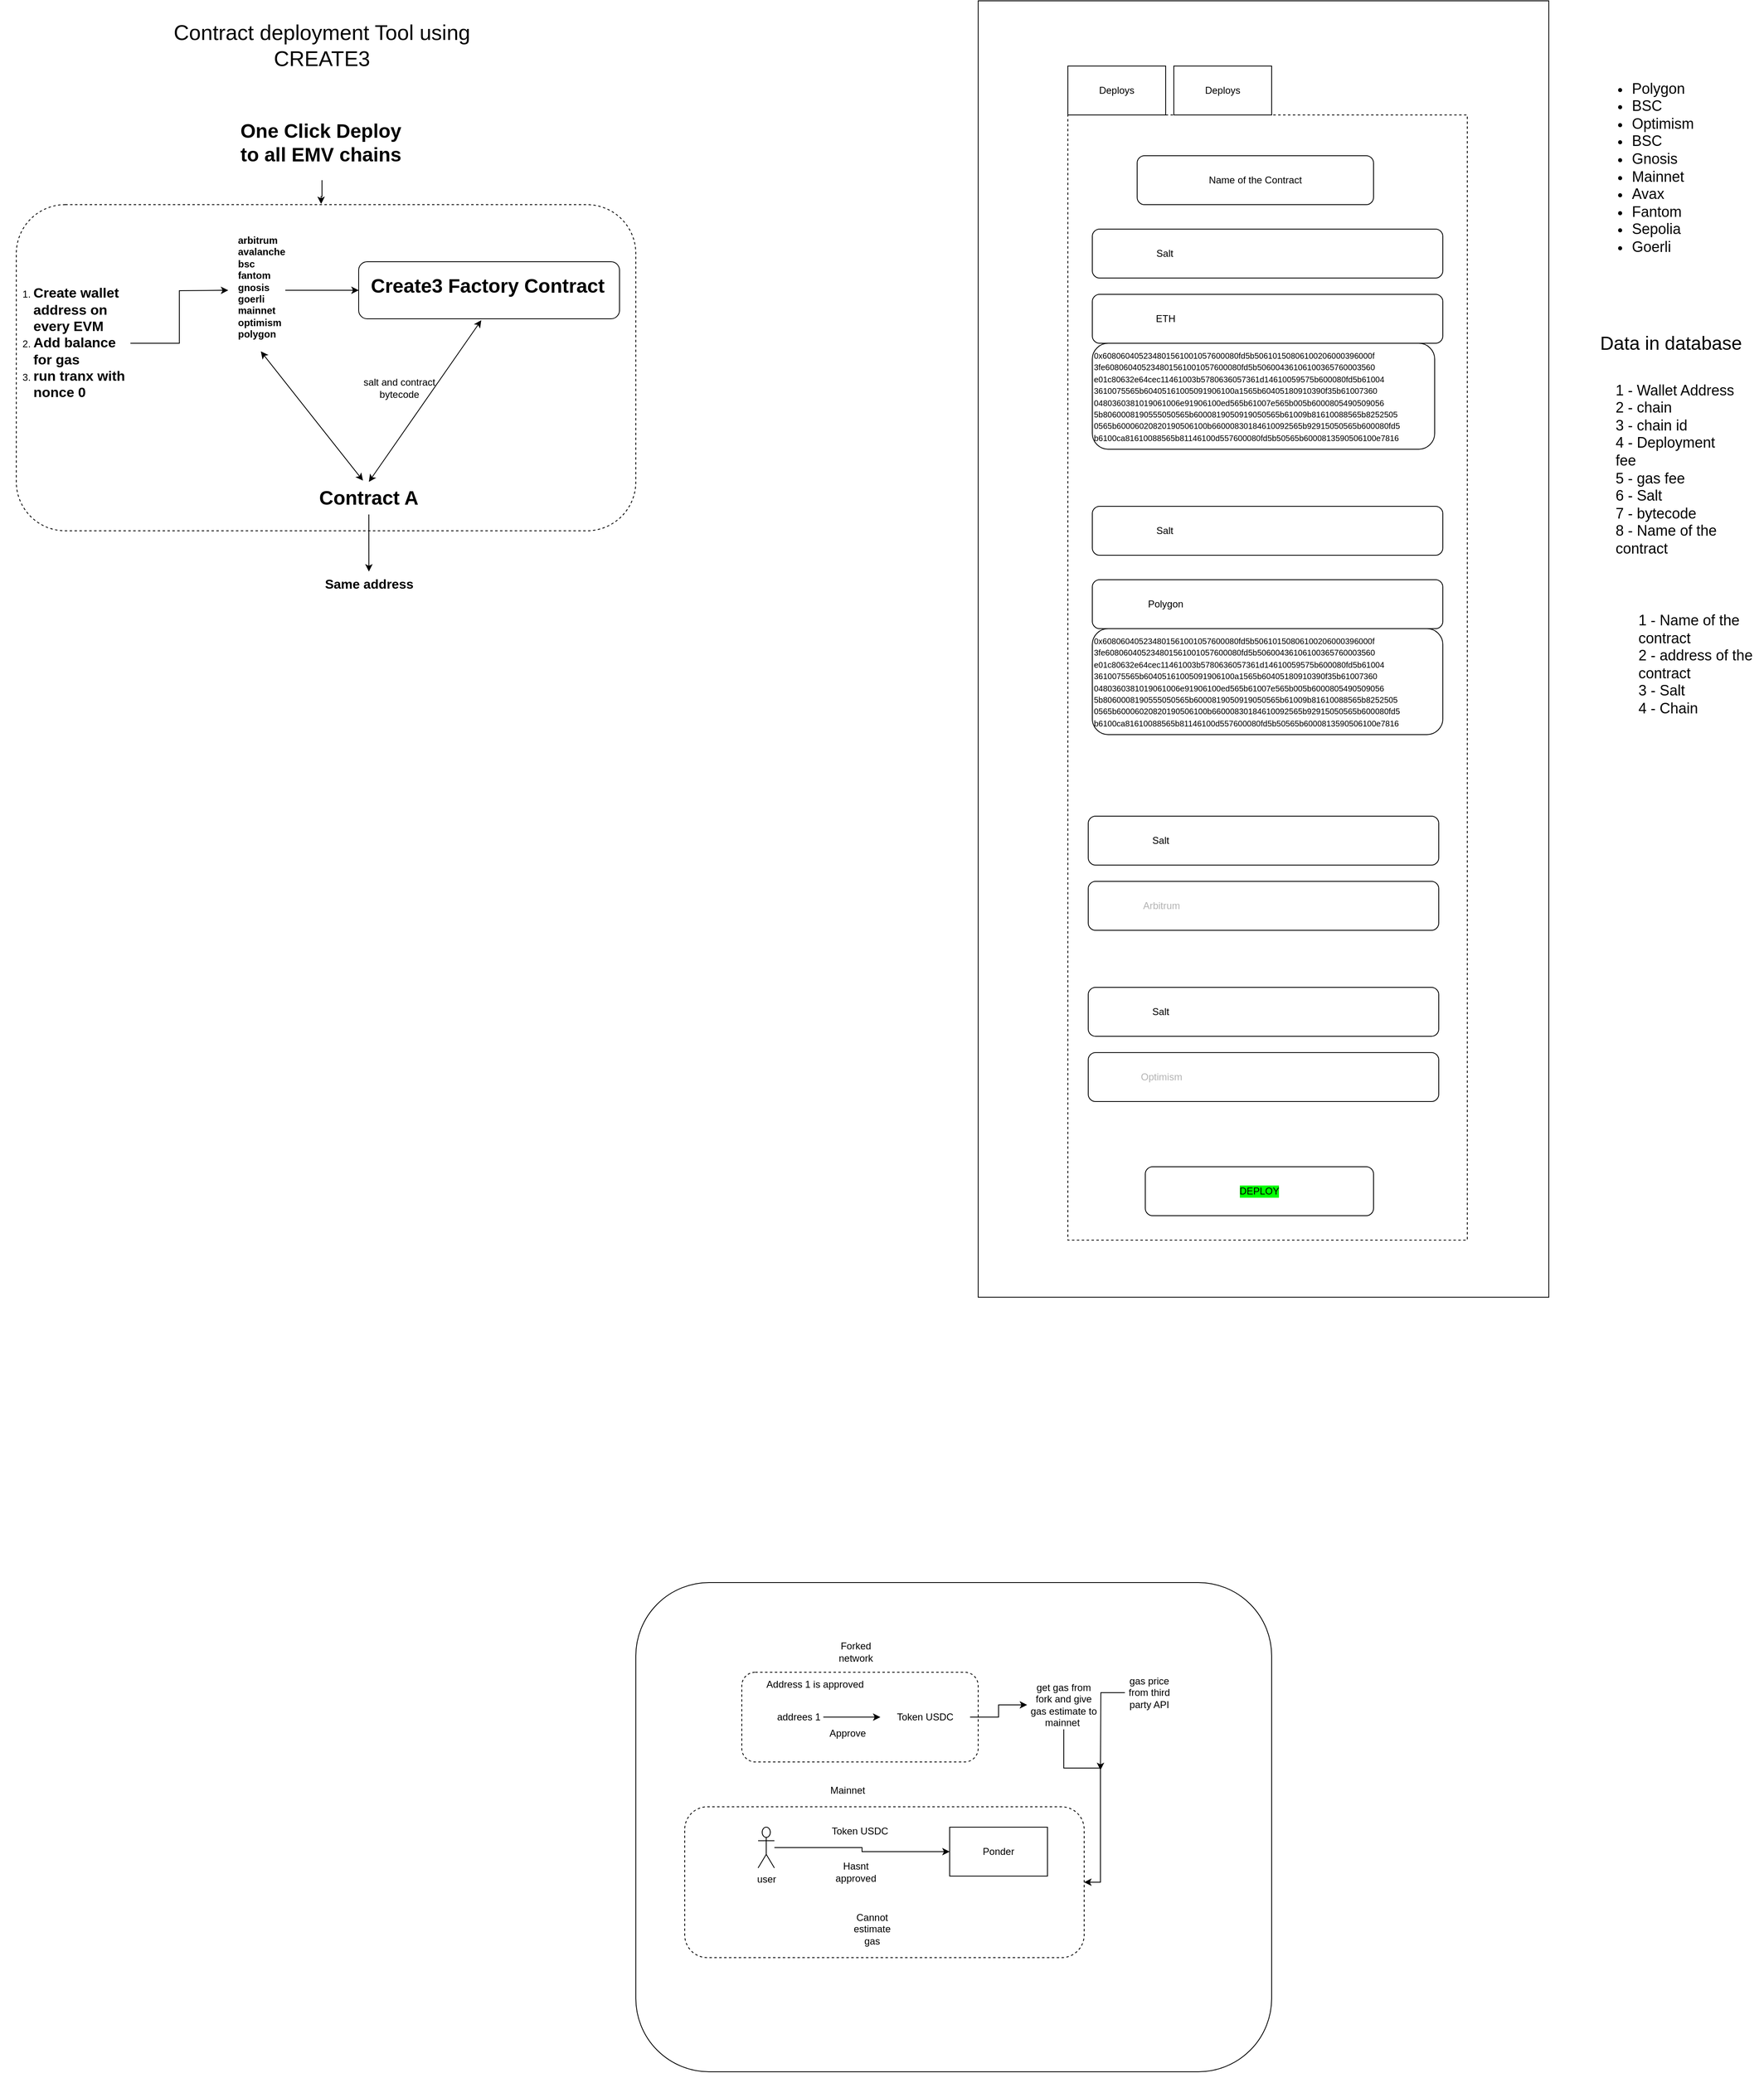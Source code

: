 <mxfile version="21.6.1" type="github">
  <diagram name="Page-1" id="D8mtQJCvIUCq3xoTe9Ai">
    <mxGraphModel dx="1823" dy="989" grid="1" gridSize="10" guides="1" tooltips="1" connect="1" arrows="1" fold="1" page="1" pageScale="1" pageWidth="850" pageHeight="1100" math="0" shadow="0">
      <root>
        <mxCell id="0" />
        <mxCell id="1" parent="0" />
        <mxCell id="dkr8_Tg4KHfwahkTjWX6-1" value="" style="rounded=1;whiteSpace=wrap;html=1;" parent="1" vertex="1">
          <mxGeometry x="830" y="1960" width="780" height="600" as="geometry" />
        </mxCell>
        <mxCell id="dkr8_Tg4KHfwahkTjWX6-7" value="" style="rounded=1;whiteSpace=wrap;html=1;fillColor=none;dashed=1;" parent="1" vertex="1">
          <mxGeometry x="960" y="2070" width="290" height="110" as="geometry" />
        </mxCell>
        <mxCell id="e5trn_ajBI5a_qGK76ur-21" value="" style="rounded=1;whiteSpace=wrap;html=1;fillColor=none;dashed=1;" parent="1" vertex="1">
          <mxGeometry x="70" y="270" width="760" height="400" as="geometry" />
        </mxCell>
        <mxCell id="Rp_fgitV3uWehaf2HcM2-1" value="&lt;font style=&quot;font-size: 26px;&quot;&gt;Contract deployment Tool using CREATE3&lt;/font&gt;" style="text;html=1;strokeColor=none;fillColor=none;align=center;verticalAlign=middle;whiteSpace=wrap;rounded=0;" parent="1" vertex="1">
          <mxGeometry x="250" y="30" width="390" height="90" as="geometry" />
        </mxCell>
        <mxCell id="e5trn_ajBI5a_qGK76ur-25" value="" style="edgeStyle=orthogonalEdgeStyle;rounded=0;orthogonalLoop=1;jettySize=auto;html=1;" parent="1" source="3Xp0vNJ-y2MnxwoDZw0I-2" target="e5trn_ajBI5a_qGK76ur-15" edge="1">
          <mxGeometry relative="1" as="geometry" />
        </mxCell>
        <mxCell id="3Xp0vNJ-y2MnxwoDZw0I-2" value="&lt;h1&gt;Contract A&lt;/h1&gt;" style="text;html=1;strokeColor=none;fillColor=none;spacing=5;spacingTop=-20;whiteSpace=wrap;overflow=hidden;rounded=0;align=center;" parent="1" vertex="1">
          <mxGeometry x="410" y="610" width="185" height="40" as="geometry" />
        </mxCell>
        <mxCell id="e5trn_ajBI5a_qGK76ur-11" style="edgeStyle=orthogonalEdgeStyle;rounded=0;orthogonalLoop=1;jettySize=auto;html=1;" parent="1" source="e5trn_ajBI5a_qGK76ur-2" edge="1">
          <mxGeometry relative="1" as="geometry">
            <mxPoint x="330" y="375" as="targetPoint" />
          </mxGeometry>
        </mxCell>
        <mxCell id="e5trn_ajBI5a_qGK76ur-2" value="&lt;ol&gt;&lt;li style=&quot;text-align: left;&quot;&gt;&lt;b&gt;&lt;font style=&quot;font-size: 17px;&quot;&gt;Create wallet address on every EVM &lt;/font&gt;&lt;/b&gt;&lt;/li&gt;&lt;li style=&quot;text-align: left;&quot;&gt;&lt;b&gt;&lt;font style=&quot;font-size: 17px;&quot;&gt;Add balance for gas&lt;/font&gt;&lt;/b&gt;&lt;/li&gt;&lt;li style=&quot;text-align: left;&quot;&gt;&lt;b&gt;&lt;font style=&quot;font-size: 17px;&quot;&gt;&lt;b style=&quot;border-color: var(--border-color); font-size: 12px;&quot;&gt;&lt;font style=&quot;border-color: var(--border-color); font-size: 17px;&quot;&gt;run tranx with nonce 0&lt;/font&gt;&lt;/b&gt;&lt;/font&gt;&lt;/b&gt;&lt;/li&gt;&lt;/ol&gt;" style="text;html=1;strokeColor=none;fillColor=none;align=center;verticalAlign=middle;whiteSpace=wrap;rounded=0;" parent="1" vertex="1">
          <mxGeometry x="50" y="300" width="160" height="280" as="geometry" />
        </mxCell>
        <mxCell id="e5trn_ajBI5a_qGK76ur-12" style="edgeStyle=orthogonalEdgeStyle;rounded=0;orthogonalLoop=1;jettySize=auto;html=1;entryX=0;entryY=0.5;entryDx=0;entryDy=0;" parent="1" source="e5trn_ajBI5a_qGK76ur-7" target="e5trn_ajBI5a_qGK76ur-3" edge="1">
          <mxGeometry relative="1" as="geometry" />
        </mxCell>
        <mxCell id="e5trn_ajBI5a_qGK76ur-7" value="arbitrum&#xa;avalanche&#xa;bsc&#xa;fantom&#xa;gnosis&#xa;goerli&#xa;mainnet&#xa;optimism&#xa;polygon" style="text;whiteSpace=wrap;fontStyle=1" parent="1" vertex="1">
          <mxGeometry x="340" y="300" width="60" height="150" as="geometry" />
        </mxCell>
        <mxCell id="e5trn_ajBI5a_qGK76ur-9" value="" style="group" parent="1" vertex="1" connectable="0">
          <mxGeometry x="490" y="340" width="360" height="70" as="geometry" />
        </mxCell>
        <mxCell id="3Xp0vNJ-y2MnxwoDZw0I-1" value="&lt;h1&gt;Create3 Factory Contract&lt;/h1&gt;" style="text;html=1;strokeColor=none;fillColor=none;spacing=5;spacingTop=-20;whiteSpace=wrap;overflow=hidden;rounded=0;" parent="e5trn_ajBI5a_qGK76ur-9" vertex="1">
          <mxGeometry x="10" y="10" width="350" height="60" as="geometry" />
        </mxCell>
        <mxCell id="e5trn_ajBI5a_qGK76ur-3" value="" style="rounded=1;whiteSpace=wrap;html=1;fillColor=none;" parent="e5trn_ajBI5a_qGK76ur-9" vertex="1">
          <mxGeometry width="320" height="70" as="geometry" />
        </mxCell>
        <mxCell id="e5trn_ajBI5a_qGK76ur-14" value="salt and contract bytecode" style="text;html=1;strokeColor=none;fillColor=none;align=center;verticalAlign=middle;whiteSpace=wrap;rounded=0;" parent="1" vertex="1">
          <mxGeometry x="480" y="480" width="120" height="30" as="geometry" />
        </mxCell>
        <mxCell id="e5trn_ajBI5a_qGK76ur-15" value="&lt;b&gt;&lt;font style=&quot;font-size: 16px;&quot;&gt;Same address&lt;/font&gt;&lt;/b&gt;" style="text;html=1;strokeColor=none;fillColor=none;align=center;verticalAlign=middle;whiteSpace=wrap;rounded=0;" parent="1" vertex="1">
          <mxGeometry x="438.75" y="720" width="127.5" height="30" as="geometry" />
        </mxCell>
        <mxCell id="e5trn_ajBI5a_qGK76ur-19" value="" style="endArrow=classic;startArrow=classic;html=1;rounded=0;entryX=0.47;entryY=1.025;entryDx=0;entryDy=0;entryPerimeter=0;exitX=0.5;exitY=0;exitDx=0;exitDy=0;" parent="1" source="3Xp0vNJ-y2MnxwoDZw0I-2" target="e5trn_ajBI5a_qGK76ur-3" edge="1">
          <mxGeometry width="50" height="50" relative="1" as="geometry">
            <mxPoint x="640" y="610" as="sourcePoint" />
            <mxPoint x="690" y="560" as="targetPoint" />
          </mxGeometry>
        </mxCell>
        <mxCell id="e5trn_ajBI5a_qGK76ur-23" style="edgeStyle=orthogonalEdgeStyle;rounded=0;orthogonalLoop=1;jettySize=auto;html=1;entryX=0.492;entryY=-0.002;entryDx=0;entryDy=0;entryPerimeter=0;" parent="1" source="e5trn_ajBI5a_qGK76ur-22" target="e5trn_ajBI5a_qGK76ur-21" edge="1">
          <mxGeometry relative="1" as="geometry" />
        </mxCell>
        <mxCell id="e5trn_ajBI5a_qGK76ur-22" value="&lt;h1&gt;One Click Deploy to all EMV chains&lt;/h1&gt;" style="text;html=1;strokeColor=none;fillColor=none;spacing=5;spacingTop=-20;whiteSpace=wrap;overflow=hidden;rounded=0;" parent="1" vertex="1">
          <mxGeometry x="340" y="160" width="210" height="80" as="geometry" />
        </mxCell>
        <mxCell id="e5trn_ajBI5a_qGK76ur-24" value="" style="endArrow=classic;startArrow=classic;html=1;rounded=0;entryX=0.5;entryY=1;entryDx=0;entryDy=0;exitX=0.461;exitY=-0.038;exitDx=0;exitDy=0;exitPerimeter=0;" parent="1" source="3Xp0vNJ-y2MnxwoDZw0I-2" target="e5trn_ajBI5a_qGK76ur-7" edge="1">
          <mxGeometry width="50" height="50" relative="1" as="geometry">
            <mxPoint x="513" y="620" as="sourcePoint" />
            <mxPoint x="650" y="422" as="targetPoint" />
          </mxGeometry>
        </mxCell>
        <mxCell id="e5trn_ajBI5a_qGK76ur-26" value="" style="rounded=0;whiteSpace=wrap;html=1;" parent="1" vertex="1">
          <mxGeometry x="1250" y="20" width="700" height="1590" as="geometry" />
        </mxCell>
        <mxCell id="e5trn_ajBI5a_qGK76ur-27" value="" style="rounded=1;whiteSpace=wrap;html=1;" parent="1" vertex="1">
          <mxGeometry x="1390" y="380" width="430" height="60" as="geometry" />
        </mxCell>
        <mxCell id="e5trn_ajBI5a_qGK76ur-28" value="" style="rounded=1;whiteSpace=wrap;html=1;" parent="1" vertex="1">
          <mxGeometry x="1390" y="730" width="430" height="60" as="geometry" />
        </mxCell>
        <mxCell id="e5trn_ajBI5a_qGK76ur-29" value="" style="rounded=1;whiteSpace=wrap;html=1;" parent="1" vertex="1">
          <mxGeometry x="1385" y="1100" width="430" height="60" as="geometry" />
        </mxCell>
        <mxCell id="e5trn_ajBI5a_qGK76ur-30" value="" style="rounded=1;whiteSpace=wrap;html=1;" parent="1" vertex="1">
          <mxGeometry x="1385" y="1310" width="430" height="60" as="geometry" />
        </mxCell>
        <mxCell id="e5trn_ajBI5a_qGK76ur-31" value="ETH" style="text;html=1;strokeColor=none;fillColor=none;align=center;verticalAlign=middle;whiteSpace=wrap;rounded=0;" parent="1" vertex="1">
          <mxGeometry x="1450" y="395" width="60" height="30" as="geometry" />
        </mxCell>
        <mxCell id="e5trn_ajBI5a_qGK76ur-33" value="Polygon" style="text;html=1;strokeColor=none;fillColor=none;align=center;verticalAlign=middle;whiteSpace=wrap;rounded=0;" parent="1" vertex="1">
          <mxGeometry x="1450" y="745" width="60" height="30" as="geometry" />
        </mxCell>
        <mxCell id="e5trn_ajBI5a_qGK76ur-34" value="Arbitrum" style="text;html=1;strokeColor=none;fillColor=none;align=center;verticalAlign=middle;whiteSpace=wrap;rounded=0;fontColor=#B3B3B3;" parent="1" vertex="1">
          <mxGeometry x="1445" y="1115" width="60" height="30" as="geometry" />
        </mxCell>
        <mxCell id="e5trn_ajBI5a_qGK76ur-36" value="&lt;font style=&quot;font-size: 10px;&quot;&gt;0x608060405234801561001057600080fd5b50610150806100206000396000f&lt;br&gt;3fe608060405234801561001057600080fd5b50600436106100365760003560&lt;br&gt;e01c80632e64cec11461003b5780636057361d14610059575b600080fd5b61004&lt;br&gt;3610075565b60405161005091906100a1565b60405180910390f35b61007360&lt;br&gt;0480360381019061006e91906100ed565b61007e565b005b6000805490509056&lt;br&gt;5b8060008190555050565b6000819050919050565b61009b81610088565b8252505&lt;br&gt;0565b60006020820190506100b66000830184610092565b92915050565b600080fd5&lt;br&gt;b6100ca81610088565b81146100d557600080fd5b50565b6000813590506100e7816&lt;/font&gt;" style="rounded=1;whiteSpace=wrap;html=1;align=left;" parent="1" vertex="1">
          <mxGeometry x="1390" y="440" width="420" height="130" as="geometry" />
        </mxCell>
        <mxCell id="e5trn_ajBI5a_qGK76ur-38" value="&lt;font style=&quot;font-size: 10px;&quot;&gt;0x608060405234801561001057600080fd5b50610150806100206000396000f&lt;br&gt;3fe608060405234801561001057600080fd5b50600436106100365760003560&lt;br&gt;e01c80632e64cec11461003b5780636057361d14610059575b600080fd5b61004&lt;br&gt;3610075565b60405161005091906100a1565b60405180910390f35b61007360&lt;br&gt;0480360381019061006e91906100ed565b61007e565b005b6000805490509056&lt;br&gt;5b8060008190555050565b6000819050919050565b61009b81610088565b8252505&lt;br&gt;0565b60006020820190506100b66000830184610092565b92915050565b600080fd5&lt;br&gt;b6100ca81610088565b81146100d557600080fd5b50565b6000813590506100e7816&lt;/font&gt;" style="rounded=1;whiteSpace=wrap;html=1;align=left;" parent="1" vertex="1">
          <mxGeometry x="1390" y="790" width="430" height="130" as="geometry" />
        </mxCell>
        <mxCell id="e5trn_ajBI5a_qGK76ur-39" value="Optimism" style="text;html=1;strokeColor=none;fillColor=none;align=center;verticalAlign=middle;whiteSpace=wrap;rounded=0;fontColor=#B3B3B3;" parent="1" vertex="1">
          <mxGeometry x="1445" y="1325" width="60" height="30" as="geometry" />
        </mxCell>
        <mxCell id="e5trn_ajBI5a_qGK76ur-40" value="&lt;span style=&quot;&quot;&gt;DEPLOY&lt;/span&gt;" style="rounded=1;whiteSpace=wrap;html=1;labelBackgroundColor=#00FF00;" parent="1" vertex="1">
          <mxGeometry x="1455" y="1450" width="280" height="60" as="geometry" />
        </mxCell>
        <mxCell id="dkr8_Tg4KHfwahkTjWX6-4" style="edgeStyle=orthogonalEdgeStyle;rounded=0;orthogonalLoop=1;jettySize=auto;html=1;" parent="1" source="dkr8_Tg4KHfwahkTjWX6-2" target="dkr8_Tg4KHfwahkTjWX6-3" edge="1">
          <mxGeometry relative="1" as="geometry" />
        </mxCell>
        <mxCell id="dkr8_Tg4KHfwahkTjWX6-2" value="addrees 1" style="text;html=1;strokeColor=none;fillColor=none;align=center;verticalAlign=middle;whiteSpace=wrap;rounded=0;" parent="1" vertex="1">
          <mxGeometry x="1000" y="2110" width="60" height="30" as="geometry" />
        </mxCell>
        <mxCell id="dkr8_Tg4KHfwahkTjWX6-20" style="edgeStyle=orthogonalEdgeStyle;rounded=0;orthogonalLoop=1;jettySize=auto;html=1;" parent="1" source="dkr8_Tg4KHfwahkTjWX6-3" target="dkr8_Tg4KHfwahkTjWX6-19" edge="1">
          <mxGeometry relative="1" as="geometry" />
        </mxCell>
        <mxCell id="dkr8_Tg4KHfwahkTjWX6-3" value="Token USDC" style="text;html=1;strokeColor=none;fillColor=none;align=center;verticalAlign=middle;whiteSpace=wrap;rounded=0;" parent="1" vertex="1">
          <mxGeometry x="1130" y="2110" width="110" height="30" as="geometry" />
        </mxCell>
        <mxCell id="dkr8_Tg4KHfwahkTjWX6-5" value="Approve" style="text;html=1;strokeColor=none;fillColor=none;align=center;verticalAlign=middle;whiteSpace=wrap;rounded=0;" parent="1" vertex="1">
          <mxGeometry x="1060" y="2130" width="60" height="30" as="geometry" />
        </mxCell>
        <mxCell id="dkr8_Tg4KHfwahkTjWX6-10" style="edgeStyle=orthogonalEdgeStyle;rounded=0;orthogonalLoop=1;jettySize=auto;html=1;entryX=0;entryY=0.5;entryDx=0;entryDy=0;" parent="1" source="dkr8_Tg4KHfwahkTjWX6-6" target="dkr8_Tg4KHfwahkTjWX6-9" edge="1">
          <mxGeometry relative="1" as="geometry" />
        </mxCell>
        <mxCell id="dkr8_Tg4KHfwahkTjWX6-6" value="user" style="shape=umlActor;verticalLabelPosition=bottom;verticalAlign=top;html=1;outlineConnect=0;" parent="1" vertex="1">
          <mxGeometry x="980" y="2260" width="20" height="50" as="geometry" />
        </mxCell>
        <mxCell id="dkr8_Tg4KHfwahkTjWX6-9" value="Ponder" style="rounded=0;whiteSpace=wrap;html=1;" parent="1" vertex="1">
          <mxGeometry x="1215" y="2260" width="120" height="60" as="geometry" />
        </mxCell>
        <mxCell id="dkr8_Tg4KHfwahkTjWX6-11" value="Token USDC" style="text;html=1;strokeColor=none;fillColor=none;align=center;verticalAlign=middle;whiteSpace=wrap;rounded=0;" parent="1" vertex="1">
          <mxGeometry x="1050" y="2250" width="110" height="30" as="geometry" />
        </mxCell>
        <mxCell id="dkr8_Tg4KHfwahkTjWX6-12" value="Cannot estimate gas" style="text;html=1;strokeColor=none;fillColor=none;align=center;verticalAlign=middle;whiteSpace=wrap;rounded=0;" parent="1" vertex="1">
          <mxGeometry x="1090" y="2370" width="60" height="30" as="geometry" />
        </mxCell>
        <mxCell id="dkr8_Tg4KHfwahkTjWX6-13" value="Hasnt approved" style="text;html=1;strokeColor=none;fillColor=none;align=center;verticalAlign=middle;whiteSpace=wrap;rounded=0;" parent="1" vertex="1">
          <mxGeometry x="1070" y="2300" width="60" height="30" as="geometry" />
        </mxCell>
        <mxCell id="dkr8_Tg4KHfwahkTjWX6-14" value="" style="rounded=1;whiteSpace=wrap;html=1;fillColor=none;dashed=1;" parent="1" vertex="1">
          <mxGeometry x="890" y="2235" width="490" height="185" as="geometry" />
        </mxCell>
        <mxCell id="dkr8_Tg4KHfwahkTjWX6-15" value="Forked network" style="text;html=1;strokeColor=none;fillColor=none;align=center;verticalAlign=middle;whiteSpace=wrap;rounded=0;" parent="1" vertex="1">
          <mxGeometry x="1070" y="2030" width="60" height="30" as="geometry" />
        </mxCell>
        <mxCell id="dkr8_Tg4KHfwahkTjWX6-16" value="Mainnet" style="text;html=1;strokeColor=none;fillColor=none;align=center;verticalAlign=middle;whiteSpace=wrap;rounded=0;" parent="1" vertex="1">
          <mxGeometry x="1060" y="2200" width="60" height="30" as="geometry" />
        </mxCell>
        <mxCell id="dkr8_Tg4KHfwahkTjWX6-17" value="Address 1 is approved" style="text;html=1;strokeColor=none;fillColor=none;align=center;verticalAlign=middle;whiteSpace=wrap;rounded=0;" parent="1" vertex="1">
          <mxGeometry x="960" y="2070" width="180" height="30" as="geometry" />
        </mxCell>
        <mxCell id="dkr8_Tg4KHfwahkTjWX6-21" style="edgeStyle=orthogonalEdgeStyle;rounded=0;orthogonalLoop=1;jettySize=auto;html=1;entryX=1;entryY=0.5;entryDx=0;entryDy=0;" parent="1" source="dkr8_Tg4KHfwahkTjWX6-19" target="dkr8_Tg4KHfwahkTjWX6-14" edge="1">
          <mxGeometry relative="1" as="geometry" />
        </mxCell>
        <mxCell id="dkr8_Tg4KHfwahkTjWX6-19" value="get gas from fork and give gas estimate to mainnet&amp;nbsp;" style="text;html=1;strokeColor=none;fillColor=none;align=center;verticalAlign=middle;whiteSpace=wrap;rounded=0;" parent="1" vertex="1">
          <mxGeometry x="1310" y="2080" width="90" height="60" as="geometry" />
        </mxCell>
        <mxCell id="VrB6vBWwaerGXArzD-ox-2" style="edgeStyle=orthogonalEdgeStyle;rounded=0;orthogonalLoop=1;jettySize=auto;html=1;" parent="1" source="VrB6vBWwaerGXArzD-ox-1" edge="1">
          <mxGeometry relative="1" as="geometry">
            <mxPoint x="1400" y="2190" as="targetPoint" />
          </mxGeometry>
        </mxCell>
        <mxCell id="VrB6vBWwaerGXArzD-ox-1" value="gas price from third party API" style="text;html=1;strokeColor=none;fillColor=none;align=center;verticalAlign=middle;whiteSpace=wrap;rounded=0;" parent="1" vertex="1">
          <mxGeometry x="1430" y="2080" width="60" height="30" as="geometry" />
        </mxCell>
        <mxCell id="-9-p1jjyRceR3rz_s5eA-1" value="&lt;font style=&quot;font-size: 18px;&quot;&gt;1 - Wallet Address&lt;br&gt;2 - chain&lt;br&gt;3 - chain id&lt;br&gt;4 - Deployment fee&amp;nbsp;&lt;br&gt;5 - gas fee&lt;br&gt;6 - Salt&lt;br&gt;7 - bytecode&lt;br&gt;8 - Name of the contract&lt;/font&gt;" style="text;html=1;strokeColor=none;fillColor=none;align=left;verticalAlign=middle;whiteSpace=wrap;rounded=0;" vertex="1" parent="1">
          <mxGeometry x="2030" y="480" width="155" height="230" as="geometry" />
        </mxCell>
        <mxCell id="-9-p1jjyRceR3rz_s5eA-2" value="Name of the Contract" style="rounded=1;whiteSpace=wrap;html=1;" vertex="1" parent="1">
          <mxGeometry x="1445" y="210" width="290" height="60" as="geometry" />
        </mxCell>
        <mxCell id="-9-p1jjyRceR3rz_s5eA-5" value="&amp;nbsp; &amp;nbsp; &amp;nbsp; &amp;nbsp; &amp;nbsp; &amp;nbsp; &amp;nbsp; &amp;nbsp; &amp;nbsp; &amp;nbsp; &amp;nbsp; &amp;nbsp;Salt" style="rounded=1;whiteSpace=wrap;html=1;align=left;" vertex="1" parent="1">
          <mxGeometry x="1390" y="300" width="430" height="60" as="geometry" />
        </mxCell>
        <mxCell id="-9-p1jjyRceR3rz_s5eA-6" value="&amp;nbsp; &amp;nbsp; &amp;nbsp; &amp;nbsp; &amp;nbsp; &amp;nbsp; &amp;nbsp; &amp;nbsp; &amp;nbsp; &amp;nbsp; &amp;nbsp; &amp;nbsp;Salt" style="rounded=1;whiteSpace=wrap;html=1;align=left;" vertex="1" parent="1">
          <mxGeometry x="1390" y="640" width="430" height="60" as="geometry" />
        </mxCell>
        <mxCell id="-9-p1jjyRceR3rz_s5eA-8" value="&amp;nbsp; &amp;nbsp; &amp;nbsp; &amp;nbsp; &amp;nbsp; &amp;nbsp; &amp;nbsp; &amp;nbsp; &amp;nbsp; &amp;nbsp; &amp;nbsp; &amp;nbsp;Salt" style="rounded=1;whiteSpace=wrap;html=1;align=left;" vertex="1" parent="1">
          <mxGeometry x="1385" y="1020" width="430" height="60" as="geometry" />
        </mxCell>
        <mxCell id="-9-p1jjyRceR3rz_s5eA-9" value="&amp;nbsp; &amp;nbsp; &amp;nbsp; &amp;nbsp; &amp;nbsp; &amp;nbsp; &amp;nbsp; &amp;nbsp; &amp;nbsp; &amp;nbsp; &amp;nbsp; &amp;nbsp;Salt" style="rounded=1;whiteSpace=wrap;html=1;align=left;" vertex="1" parent="1">
          <mxGeometry x="1385" y="1230" width="430" height="60" as="geometry" />
        </mxCell>
        <mxCell id="-9-p1jjyRceR3rz_s5eA-10" value="&lt;ul style=&quot;font-size: 18px;&quot;&gt;&lt;li&gt;Polygon&lt;/li&gt;&lt;li&gt;BSC&lt;/li&gt;&lt;li&gt;Optimism&lt;/li&gt;&lt;li&gt;BSC&lt;/li&gt;&lt;li&gt;Gnosis&lt;/li&gt;&lt;li&gt;Mainnet&lt;/li&gt;&lt;li&gt;Avax&lt;/li&gt;&lt;li&gt;Fantom&lt;/li&gt;&lt;li&gt;Sepolia&lt;/li&gt;&lt;li&gt;Goerli&lt;/li&gt;&lt;/ul&gt;" style="text;html=1;strokeColor=none;fillColor=none;align=left;verticalAlign=middle;whiteSpace=wrap;rounded=0;" vertex="1" parent="1">
          <mxGeometry x="2010" y="100" width="180" height="250" as="geometry" />
        </mxCell>
        <mxCell id="-9-p1jjyRceR3rz_s5eA-11" value="&lt;font style=&quot;font-size: 23px;&quot;&gt;Data in database&lt;/font&gt;" style="text;html=1;strokeColor=none;fillColor=none;align=center;verticalAlign=middle;whiteSpace=wrap;rounded=0;" vertex="1" parent="1">
          <mxGeometry x="2000" y="425" width="200" height="30" as="geometry" />
        </mxCell>
        <mxCell id="-9-p1jjyRceR3rz_s5eA-12" value="" style="rounded=0;whiteSpace=wrap;html=1;fillColor=none;dashed=1;" vertex="1" parent="1">
          <mxGeometry x="1360" y="160" width="490" height="1380" as="geometry" />
        </mxCell>
        <mxCell id="-9-p1jjyRceR3rz_s5eA-13" value="Deploys" style="rounded=0;whiteSpace=wrap;html=1;" vertex="1" parent="1">
          <mxGeometry x="1360" y="100" width="120" height="60" as="geometry" />
        </mxCell>
        <mxCell id="-9-p1jjyRceR3rz_s5eA-14" value="Deploys" style="rounded=0;whiteSpace=wrap;html=1;" vertex="1" parent="1">
          <mxGeometry x="1490" y="100" width="120" height="60" as="geometry" />
        </mxCell>
        <mxCell id="-9-p1jjyRceR3rz_s5eA-15" value="&lt;font style=&quot;font-size: 18px;&quot;&gt;1 - Name of the contract&lt;br&gt;2 - address of the contract&lt;br&gt;3 - Salt&lt;br&gt;4 - Chain&lt;br&gt;&lt;br&gt;&lt;/font&gt;" style="text;html=1;strokeColor=none;fillColor=none;align=left;verticalAlign=middle;whiteSpace=wrap;rounded=0;" vertex="1" parent="1">
          <mxGeometry x="2058" y="730" width="155" height="230" as="geometry" />
        </mxCell>
      </root>
    </mxGraphModel>
  </diagram>
</mxfile>
